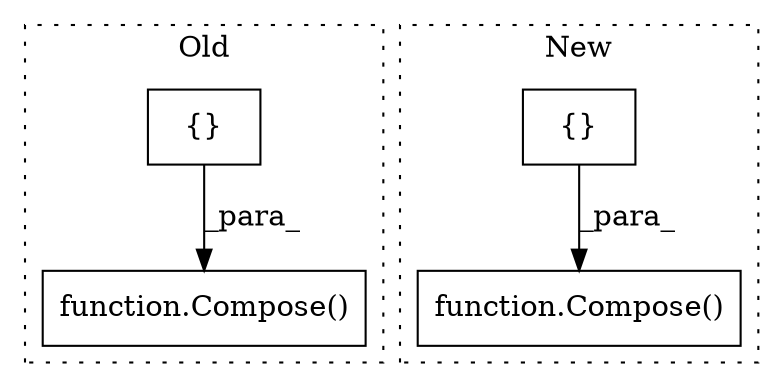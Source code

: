 digraph G {
subgraph cluster0 {
1 [label="{}" a="59" s="1955,1955" l="2,1" shape="box"];
4 [label="function.Compose()" a="75" s="1947,1957" l="8,1" shape="box"];
label = "Old";
style="dotted";
}
subgraph cluster1 {
2 [label="function.Compose()" a="75" s="2417,2651" l="21,10" shape="box"];
3 [label="{}" a="59" s="2438,2636" l="18,0" shape="box"];
label = "New";
style="dotted";
}
1 -> 4 [label="_para_"];
3 -> 2 [label="_para_"];
}